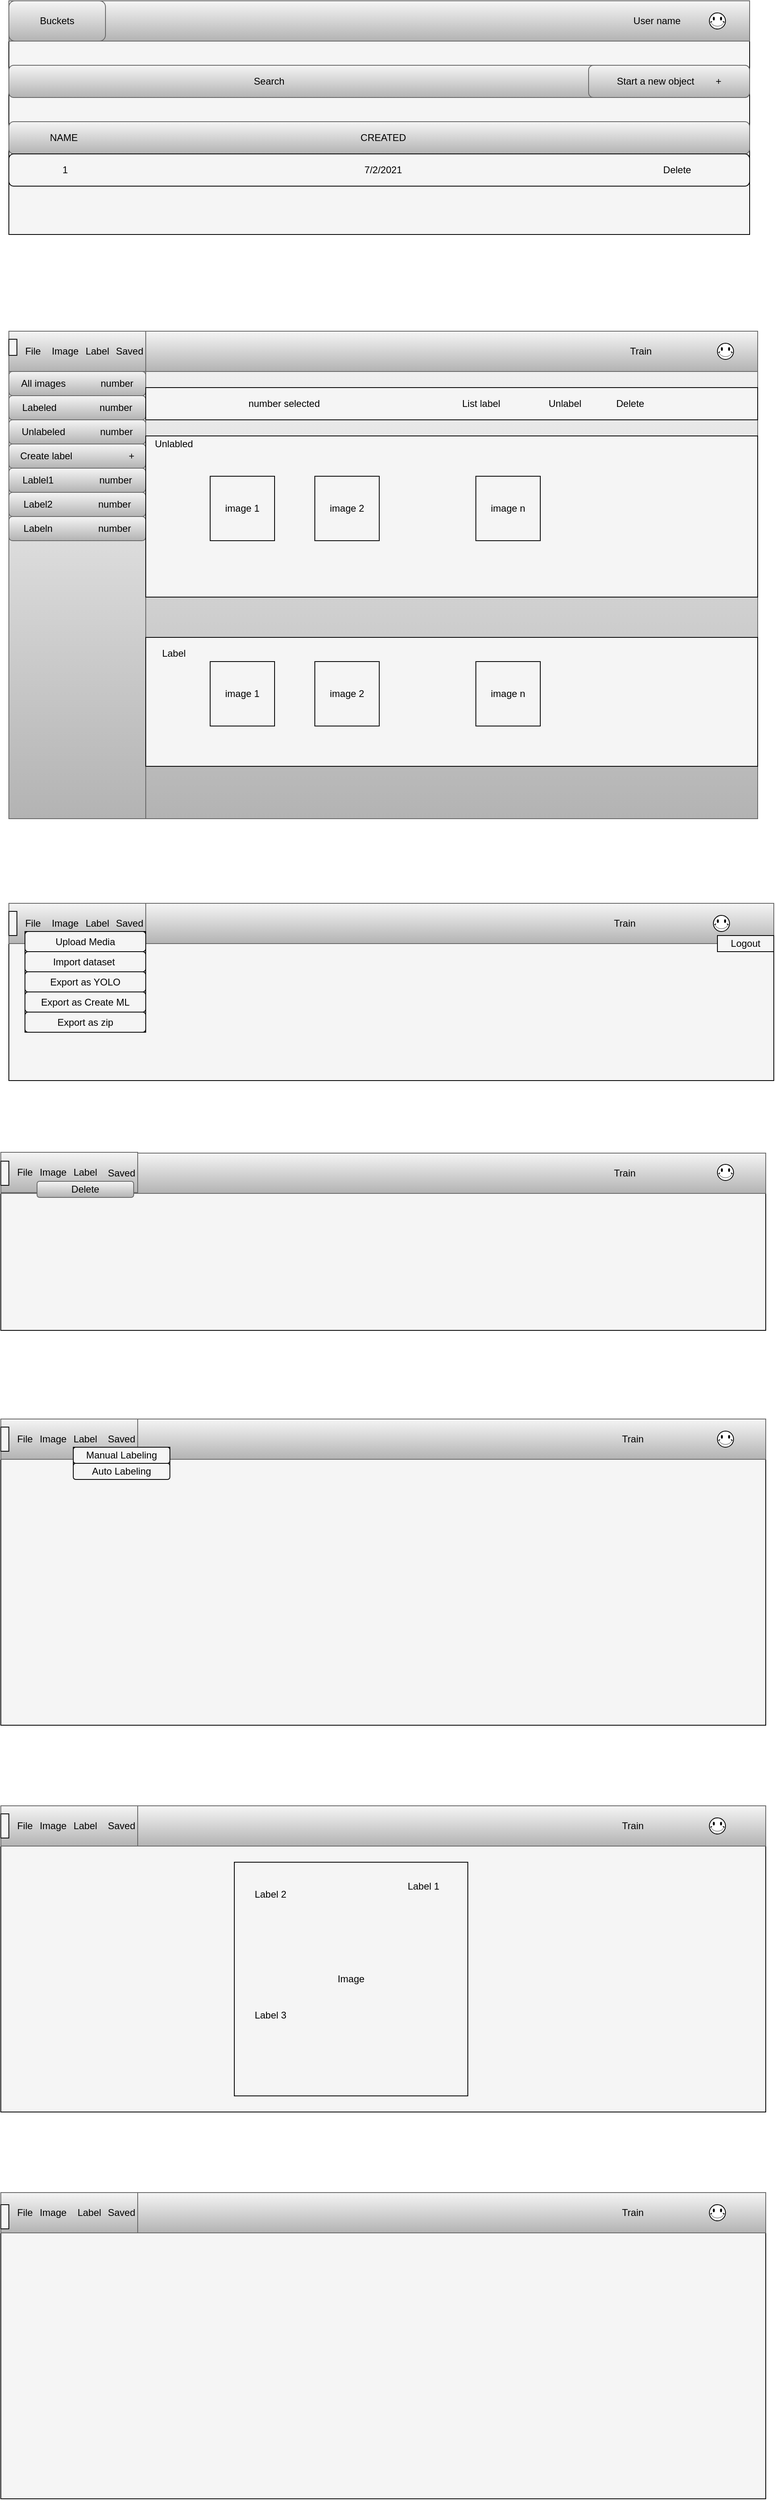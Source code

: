 <mxfile version="14.9.0" type="github">
  <diagram id="Ek6Fak7ttkQd5588zL6J" name="Page-1">
    <mxGraphModel dx="1422" dy="1963" grid="1" gridSize="10" guides="1" tooltips="1" connect="1" arrows="1" fold="1" page="1" pageScale="1" pageWidth="827" pageHeight="1169" math="0" shadow="0">
      <root>
        <mxCell id="0" />
        <mxCell id="1" parent="0" />
        <mxCell id="MTBAlzHgjly1I4JkrnfI-124" value="" style="rounded=0;whiteSpace=wrap;html=1;strokeColor=#000000;fillColor=#F5F5F5;" vertex="1" parent="1">
          <mxGeometry x="40" y="2410" width="950" height="380" as="geometry" />
        </mxCell>
        <mxCell id="MTBAlzHgjly1I4JkrnfI-125" value="" style="rounded=0;whiteSpace=wrap;html=1;gradientColor=#b3b3b3;fillColor=#f5f5f5;strokeColor=#666666;" vertex="1" parent="1">
          <mxGeometry x="40" y="2410" width="950" height="50" as="geometry" />
        </mxCell>
        <mxCell id="MTBAlzHgjly1I4JkrnfI-130" value="" style="rounded=0;whiteSpace=wrap;html=1;strokeColor=#666666;gradientColor=#b3b3b3;fillColor=#f5f5f5;" vertex="1" parent="1">
          <mxGeometry x="40" y="2410" width="170" height="50" as="geometry" />
        </mxCell>
        <mxCell id="MTBAlzHgjly1I4JkrnfI-110" value="" style="rounded=0;whiteSpace=wrap;html=1;strokeColor=#000000;fillColor=#F5F5F5;" vertex="1" parent="1">
          <mxGeometry x="40" y="1930" width="950" height="380" as="geometry" />
        </mxCell>
        <mxCell id="MTBAlzHgjly1I4JkrnfI-111" value="" style="rounded=0;whiteSpace=wrap;html=1;gradientColor=#b3b3b3;fillColor=#f5f5f5;strokeColor=#666666;" vertex="1" parent="1">
          <mxGeometry x="40" y="1930" width="950" height="50" as="geometry" />
        </mxCell>
        <mxCell id="MTBAlzHgjly1I4JkrnfI-116" value="" style="rounded=0;whiteSpace=wrap;html=1;strokeColor=#666666;gradientColor=#b3b3b3;fillColor=#f5f5f5;" vertex="1" parent="1">
          <mxGeometry x="40" y="1930" width="170" height="50" as="geometry" />
        </mxCell>
        <mxCell id="MTBAlzHgjly1I4JkrnfI-39" value="" style="rounded=0;whiteSpace=wrap;html=1;strokeColor=#000000;fillColor=#F5F5F5;" vertex="1" parent="1">
          <mxGeometry x="40" y="1120" width="950" height="220" as="geometry" />
        </mxCell>
        <mxCell id="MTBAlzHgjly1I4JkrnfI-41" value="" style="rounded=0;whiteSpace=wrap;html=1;gradientColor=#b3b3b3;fillColor=#f5f5f5;strokeColor=#666666;" vertex="1" parent="1">
          <mxGeometry x="40" y="1120" width="950" height="50" as="geometry" />
        </mxCell>
        <mxCell id="MTBAlzHgjly1I4JkrnfI-2" value="" style="rounded=0;whiteSpace=wrap;html=1;gradientColor=#b3b3b3;fillColor=#f5f5f5;strokeColor=#666666;" vertex="1" parent="1">
          <mxGeometry x="50" y="100" width="930" height="605" as="geometry" />
        </mxCell>
        <mxCell id="MTBAlzHgjly1I4JkrnfI-3" value="" style="rounded=0;whiteSpace=wrap;html=1;gradientColor=#b3b3b3;fillColor=#f5f5f5;strokeColor=#666666;" vertex="1" parent="1">
          <mxGeometry x="50" y="100" width="930" height="50" as="geometry" />
        </mxCell>
        <mxCell id="MTBAlzHgjly1I4JkrnfI-4" value="" style="rounded=0;whiteSpace=wrap;html=1;strokeColor=#666666;gradientColor=#b3b3b3;fillColor=#f5f5f5;" vertex="1" parent="1">
          <mxGeometry x="50" y="100" width="170" height="50" as="geometry" />
        </mxCell>
        <mxCell id="MTBAlzHgjly1I4JkrnfI-5" value="File" style="text;html=1;strokeColor=none;fillColor=none;align=center;verticalAlign=middle;whiteSpace=wrap;rounded=0;" vertex="1" parent="1">
          <mxGeometry x="60" y="115" width="40" height="20" as="geometry" />
        </mxCell>
        <mxCell id="MTBAlzHgjly1I4JkrnfI-6" value="Image" style="text;html=1;align=center;verticalAlign=middle;whiteSpace=wrap;rounded=0;" vertex="1" parent="1">
          <mxGeometry x="100" y="115" width="40" height="20" as="geometry" />
        </mxCell>
        <mxCell id="MTBAlzHgjly1I4JkrnfI-7" value="Saved" style="text;html=1;strokeColor=none;fillColor=none;align=center;verticalAlign=middle;whiteSpace=wrap;rounded=0;" vertex="1" parent="1">
          <mxGeometry x="180" y="115" width="40" height="20" as="geometry" />
        </mxCell>
        <mxCell id="MTBAlzHgjly1I4JkrnfI-10" value="Train" style="text;html=1;align=center;verticalAlign=middle;whiteSpace=wrap;rounded=0;" vertex="1" parent="1">
          <mxGeometry x="780" y="115" width="110" height="20" as="geometry" />
        </mxCell>
        <mxCell id="MTBAlzHgjly1I4JkrnfI-12" value="" style="verticalLabelPosition=bottom;verticalAlign=top;html=1;shape=mxgraph.basic.smiley;strokeColor=#000000;" vertex="1" parent="1">
          <mxGeometry x="930" y="115" width="20" height="20" as="geometry" />
        </mxCell>
        <mxCell id="MTBAlzHgjly1I4JkrnfI-13" value="" style="rounded=0;whiteSpace=wrap;html=1;strokeColor=#666666;gradientColor=#b3b3b3;fillColor=#F5F5F5;" vertex="1" parent="1">
          <mxGeometry x="50" y="150" width="170" height="555" as="geometry" />
        </mxCell>
        <mxCell id="MTBAlzHgjly1I4JkrnfI-14" value="All images&amp;nbsp; &amp;nbsp; &amp;nbsp; &amp;nbsp; &amp;nbsp; &amp;nbsp; &amp;nbsp;number" style="rounded=1;whiteSpace=wrap;html=1;strokeColor=#666666;gradientColor=#b3b3b3;fillColor=#f5f5f5;" vertex="1" parent="1">
          <mxGeometry x="50" y="150" width="170" height="30" as="geometry" />
        </mxCell>
        <mxCell id="MTBAlzHgjly1I4JkrnfI-15" value="Labeled&amp;nbsp; &amp;nbsp; &amp;nbsp; &amp;nbsp; &amp;nbsp; &amp;nbsp; &amp;nbsp; &amp;nbsp; number" style="rounded=1;whiteSpace=wrap;html=1;strokeColor=#666666;gradientColor=#b3b3b3;fillColor=#f5f5f5;" vertex="1" parent="1">
          <mxGeometry x="50" y="180" width="170" height="30" as="geometry" />
        </mxCell>
        <mxCell id="MTBAlzHgjly1I4JkrnfI-16" value="Unlabeled&amp;nbsp; &amp;nbsp; &amp;nbsp; &amp;nbsp; &amp;nbsp; &amp;nbsp; &amp;nbsp;number" style="rounded=1;whiteSpace=wrap;html=1;strokeColor=#666666;gradientColor=#b3b3b3;fillColor=#f5f5f5;" vertex="1" parent="1">
          <mxGeometry x="50" y="210" width="170" height="30" as="geometry" />
        </mxCell>
        <mxCell id="MTBAlzHgjly1I4JkrnfI-17" value="Create label&amp;nbsp; &amp;nbsp; &amp;nbsp; &amp;nbsp; &amp;nbsp; &amp;nbsp; &amp;nbsp; &amp;nbsp; &amp;nbsp; &amp;nbsp; &amp;nbsp;+" style="rounded=1;whiteSpace=wrap;html=1;strokeColor=#666666;gradientColor=#b3b3b3;fillColor=#f5f5f5;" vertex="1" parent="1">
          <mxGeometry x="50" y="240" width="170" height="30" as="geometry" />
        </mxCell>
        <mxCell id="MTBAlzHgjly1I4JkrnfI-18" value="Lablel1&amp;nbsp; &amp;nbsp; &amp;nbsp; &amp;nbsp; &amp;nbsp; &amp;nbsp; &amp;nbsp; &amp;nbsp; &amp;nbsp;number" style="rounded=1;whiteSpace=wrap;html=1;strokeColor=#666666;gradientColor=#b3b3b3;fillColor=#f5f5f5;" vertex="1" parent="1">
          <mxGeometry x="50" y="270" width="170" height="30" as="geometry" />
        </mxCell>
        <mxCell id="MTBAlzHgjly1I4JkrnfI-19" value="Label2&amp;nbsp; &amp;nbsp; &amp;nbsp; &amp;nbsp; &amp;nbsp; &amp;nbsp; &amp;nbsp; &amp;nbsp; &amp;nbsp;number" style="rounded=1;whiteSpace=wrap;html=1;strokeColor=#666666;gradientColor=#b3b3b3;fillColor=#f5f5f5;" vertex="1" parent="1">
          <mxGeometry x="50" y="300" width="170" height="30" as="geometry" />
        </mxCell>
        <mxCell id="MTBAlzHgjly1I4JkrnfI-20" value="Labeln&amp;nbsp; &amp;nbsp; &amp;nbsp; &amp;nbsp; &amp;nbsp; &amp;nbsp; &amp;nbsp; &amp;nbsp; &amp;nbsp;number" style="rounded=1;whiteSpace=wrap;html=1;strokeColor=#666666;gradientColor=#b3b3b3;fillColor=#f5f5f5;" vertex="1" parent="1">
          <mxGeometry x="50" y="330" width="170" height="30" as="geometry" />
        </mxCell>
        <mxCell id="MTBAlzHgjly1I4JkrnfI-21" value="" style="rounded=0;whiteSpace=wrap;html=1;strokeColor=#000000;fillColor=#F5F5F5;" vertex="1" parent="1">
          <mxGeometry x="50" y="810" width="950" height="220" as="geometry" />
        </mxCell>
        <mxCell id="MTBAlzHgjly1I4JkrnfI-23" value="" style="rounded=0;whiteSpace=wrap;html=1;gradientColor=#b3b3b3;fillColor=#f5f5f5;strokeColor=#666666;" vertex="1" parent="1">
          <mxGeometry x="50" y="810" width="950" height="50" as="geometry" />
        </mxCell>
        <mxCell id="MTBAlzHgjly1I4JkrnfI-22" value="" style="rounded=0;whiteSpace=wrap;html=1;strokeColor=#666666;gradientColor=#b3b3b3;fillColor=#f5f5f5;" vertex="1" parent="1">
          <mxGeometry x="50" y="810" width="170" height="50" as="geometry" />
        </mxCell>
        <mxCell id="MTBAlzHgjly1I4JkrnfI-24" value="Train" style="text;html=1;align=center;verticalAlign=middle;whiteSpace=wrap;rounded=0;" vertex="1" parent="1">
          <mxGeometry x="760" y="825" width="110" height="20" as="geometry" />
        </mxCell>
        <mxCell id="MTBAlzHgjly1I4JkrnfI-25" value="" style="verticalLabelPosition=bottom;verticalAlign=top;html=1;shape=mxgraph.basic.smiley;strokeColor=#000000;" vertex="1" parent="1">
          <mxGeometry x="925" y="825" width="20" height="20" as="geometry" />
        </mxCell>
        <mxCell id="MTBAlzHgjly1I4JkrnfI-38" value="" style="edgeStyle=orthogonalEdgeStyle;rounded=0;orthogonalLoop=1;jettySize=auto;html=1;" edge="1" parent="1" source="MTBAlzHgjly1I4JkrnfI-26" target="MTBAlzHgjly1I4JkrnfI-37">
          <mxGeometry relative="1" as="geometry" />
        </mxCell>
        <mxCell id="MTBAlzHgjly1I4JkrnfI-26" value="File" style="text;html=1;strokeColor=none;fillColor=none;align=center;verticalAlign=middle;whiteSpace=wrap;rounded=0;" vertex="1" parent="1">
          <mxGeometry x="60" y="825" width="40" height="20" as="geometry" />
        </mxCell>
        <mxCell id="MTBAlzHgjly1I4JkrnfI-30" value="" style="rounded=0;whiteSpace=wrap;html=1;strokeColor=#000000;fillColor=#F5F5F5;" vertex="1" parent="1">
          <mxGeometry x="70" y="845" width="150" height="125" as="geometry" />
        </mxCell>
        <mxCell id="MTBAlzHgjly1I4JkrnfI-31" value="Upload Media" style="rounded=1;whiteSpace=wrap;html=1;strokeColor=#000000;fillColor=#F5F5F5;" vertex="1" parent="1">
          <mxGeometry x="70" y="845" width="150" height="25" as="geometry" />
        </mxCell>
        <mxCell id="MTBAlzHgjly1I4JkrnfI-34" value="Export as YOLO" style="rounded=1;whiteSpace=wrap;html=1;strokeColor=#000000;fillColor=#F5F5F5;" vertex="1" parent="1">
          <mxGeometry x="70" y="895" width="150" height="25" as="geometry" />
        </mxCell>
        <mxCell id="MTBAlzHgjly1I4JkrnfI-35" value="Export as Create ML" style="rounded=1;whiteSpace=wrap;html=1;strokeColor=#000000;fillColor=#F5F5F5;" vertex="1" parent="1">
          <mxGeometry x="70" y="920" width="150" height="25" as="geometry" />
        </mxCell>
        <mxCell id="MTBAlzHgjly1I4JkrnfI-36" value="Export as zip" style="rounded=1;whiteSpace=wrap;html=1;strokeColor=#000000;fillColor=#F5F5F5;" vertex="1" parent="1">
          <mxGeometry x="70" y="945" width="150" height="25" as="geometry" />
        </mxCell>
        <mxCell id="MTBAlzHgjly1I4JkrnfI-37" value="Import dataset&amp;nbsp;" style="rounded=1;whiteSpace=wrap;html=1;strokeColor=#000000;fillColor=#F5F5F5;" vertex="1" parent="1">
          <mxGeometry x="70" y="870" width="150" height="25" as="geometry" />
        </mxCell>
        <mxCell id="MTBAlzHgjly1I4JkrnfI-40" value="" style="rounded=0;whiteSpace=wrap;html=1;strokeColor=#666666;gradientColor=#b3b3b3;fillColor=#f5f5f5;" vertex="1" parent="1">
          <mxGeometry x="40" y="1119" width="170" height="50" as="geometry" />
        </mxCell>
        <mxCell id="MTBAlzHgjly1I4JkrnfI-42" value="Train" style="text;html=1;align=center;verticalAlign=middle;whiteSpace=wrap;rounded=0;" vertex="1" parent="1">
          <mxGeometry x="760" y="1135" width="110" height="20" as="geometry" />
        </mxCell>
        <mxCell id="MTBAlzHgjly1I4JkrnfI-44" value="File" style="text;html=1;strokeColor=none;fillColor=none;align=center;verticalAlign=middle;whiteSpace=wrap;rounded=0;" vertex="1" parent="1">
          <mxGeometry x="50" y="1134" width="40" height="20" as="geometry" />
        </mxCell>
        <mxCell id="MTBAlzHgjly1I4JkrnfI-45" value="Image" style="text;html=1;align=center;verticalAlign=middle;whiteSpace=wrap;rounded=0;" vertex="1" parent="1">
          <mxGeometry x="100" y="825" width="40" height="20" as="geometry" />
        </mxCell>
        <mxCell id="MTBAlzHgjly1I4JkrnfI-46" value="Saved" style="text;html=1;strokeColor=none;fillColor=none;align=center;verticalAlign=middle;whiteSpace=wrap;rounded=0;" vertex="1" parent="1">
          <mxGeometry x="180" y="825" width="40" height="20" as="geometry" />
        </mxCell>
        <mxCell id="MTBAlzHgjly1I4JkrnfI-47" value="Image" style="text;html=1;align=center;verticalAlign=middle;whiteSpace=wrap;rounded=0;" vertex="1" parent="1">
          <mxGeometry x="85" y="1134" width="40" height="20" as="geometry" />
        </mxCell>
        <mxCell id="MTBAlzHgjly1I4JkrnfI-48" value="Saved" style="text;html=1;strokeColor=none;fillColor=none;align=center;verticalAlign=middle;whiteSpace=wrap;rounded=0;" vertex="1" parent="1">
          <mxGeometry x="170" y="1135" width="40" height="20" as="geometry" />
        </mxCell>
        <mxCell id="MTBAlzHgjly1I4JkrnfI-50" value="Delete" style="rounded=1;whiteSpace=wrap;html=1;strokeColor=#666666;fillColor=#f5f5f5;gradientColor=#b3b3b3;" vertex="1" parent="1">
          <mxGeometry x="85" y="1155" width="120" height="20" as="geometry" />
        </mxCell>
        <mxCell id="MTBAlzHgjly1I4JkrnfI-51" value="" style="rounded=0;whiteSpace=wrap;html=1;strokeColor=#000000;fillColor=#F5F5F5;" vertex="1" parent="1">
          <mxGeometry x="220" y="230" width="760" height="200" as="geometry" />
        </mxCell>
        <mxCell id="MTBAlzHgjly1I4JkrnfI-53" value="number selected&amp;nbsp; &amp;nbsp; &amp;nbsp; &amp;nbsp; &amp;nbsp; &amp;nbsp; &amp;nbsp; &amp;nbsp; &amp;nbsp; &amp;nbsp; &amp;nbsp; &amp;nbsp; &amp;nbsp; &amp;nbsp; &amp;nbsp; &amp;nbsp; &amp;nbsp; &amp;nbsp; &amp;nbsp; &amp;nbsp; &amp;nbsp; &amp;nbsp; &amp;nbsp; &amp;nbsp; &amp;nbsp; &amp;nbsp; &amp;nbsp;List label&amp;nbsp; &amp;nbsp; &amp;nbsp; &amp;nbsp; &amp;nbsp; &amp;nbsp; &amp;nbsp; &amp;nbsp; &amp;nbsp; Unlabel&amp;nbsp; &amp;nbsp; &amp;nbsp; &amp;nbsp; &amp;nbsp; &amp;nbsp; &amp;nbsp;Delete&amp;nbsp; &amp;nbsp;&amp;nbsp;" style="rounded=0;whiteSpace=wrap;html=1;strokeColor=#000000;fillColor=#F5F5F5;" vertex="1" parent="1">
          <mxGeometry x="220" y="170" width="760" height="40" as="geometry" />
        </mxCell>
        <mxCell id="MTBAlzHgjly1I4JkrnfI-54" value="Unlabled" style="text;html=1;strokeColor=none;fillColor=none;align=center;verticalAlign=middle;whiteSpace=wrap;rounded=0;" vertex="1" parent="1">
          <mxGeometry x="230" y="230" width="50" height="20" as="geometry" />
        </mxCell>
        <mxCell id="MTBAlzHgjly1I4JkrnfI-55" value="image 1" style="whiteSpace=wrap;html=1;aspect=fixed;strokeColor=#000000;fillColor=#F5F5F5;" vertex="1" parent="1">
          <mxGeometry x="300" y="280" width="80" height="80" as="geometry" />
        </mxCell>
        <mxCell id="MTBAlzHgjly1I4JkrnfI-56" value="image 2" style="whiteSpace=wrap;html=1;aspect=fixed;strokeColor=#000000;fillColor=#F5F5F5;" vertex="1" parent="1">
          <mxGeometry x="430" y="280" width="80" height="80" as="geometry" />
        </mxCell>
        <mxCell id="MTBAlzHgjly1I4JkrnfI-58" value="image n" style="whiteSpace=wrap;html=1;aspect=fixed;strokeColor=#000000;fillColor=#F5F5F5;" vertex="1" parent="1">
          <mxGeometry x="630" y="280" width="80" height="80" as="geometry" />
        </mxCell>
        <mxCell id="MTBAlzHgjly1I4JkrnfI-60" value="" style="rounded=0;whiteSpace=wrap;html=1;strokeColor=#000000;fillColor=#F5F5F5;" vertex="1" parent="1">
          <mxGeometry x="220" y="480" width="760" height="160" as="geometry" />
        </mxCell>
        <mxCell id="MTBAlzHgjly1I4JkrnfI-61" value="Label" style="text;html=1;strokeColor=none;fillColor=none;align=center;verticalAlign=middle;whiteSpace=wrap;rounded=0;" vertex="1" parent="1">
          <mxGeometry x="230" y="490" width="50" height="20" as="geometry" />
        </mxCell>
        <mxCell id="MTBAlzHgjly1I4JkrnfI-62" value="image 1" style="whiteSpace=wrap;html=1;aspect=fixed;strokeColor=#000000;fillColor=#F5F5F5;" vertex="1" parent="1">
          <mxGeometry x="300" y="510" width="80" height="80" as="geometry" />
        </mxCell>
        <mxCell id="MTBAlzHgjly1I4JkrnfI-63" value="image 2" style="whiteSpace=wrap;html=1;aspect=fixed;strokeColor=#000000;fillColor=#F5F5F5;" vertex="1" parent="1">
          <mxGeometry x="430" y="510" width="80" height="80" as="geometry" />
        </mxCell>
        <mxCell id="MTBAlzHgjly1I4JkrnfI-64" value="image n" style="whiteSpace=wrap;html=1;aspect=fixed;strokeColor=#000000;fillColor=#F5F5F5;" vertex="1" parent="1">
          <mxGeometry x="630" y="510" width="80" height="80" as="geometry" />
        </mxCell>
        <mxCell id="MTBAlzHgjly1I4JkrnfI-65" value="" style="rounded=0;whiteSpace=wrap;html=1;strokeColor=#000000;fillColor=#F5F5F5;" vertex="1" parent="1">
          <mxGeometry x="40" y="1450" width="950" height="380" as="geometry" />
        </mxCell>
        <mxCell id="MTBAlzHgjly1I4JkrnfI-66" value="" style="rounded=0;whiteSpace=wrap;html=1;gradientColor=#b3b3b3;fillColor=#f5f5f5;strokeColor=#666666;" vertex="1" parent="1">
          <mxGeometry x="40" y="1450" width="950" height="50" as="geometry" />
        </mxCell>
        <mxCell id="MTBAlzHgjly1I4JkrnfI-67" value="Train" style="text;html=1;align=center;verticalAlign=middle;whiteSpace=wrap;rounded=0;" vertex="1" parent="1">
          <mxGeometry x="770" y="1465" width="110" height="20" as="geometry" />
        </mxCell>
        <mxCell id="MTBAlzHgjly1I4JkrnfI-69" value="" style="rounded=0;whiteSpace=wrap;html=1;strokeColor=#666666;gradientColor=#b3b3b3;fillColor=#f5f5f5;" vertex="1" parent="1">
          <mxGeometry x="40" y="1450" width="170" height="50" as="geometry" />
        </mxCell>
        <mxCell id="MTBAlzHgjly1I4JkrnfI-70" value="File" style="text;html=1;strokeColor=none;fillColor=none;align=center;verticalAlign=middle;whiteSpace=wrap;rounded=0;" vertex="1" parent="1">
          <mxGeometry x="50" y="1465" width="40" height="20" as="geometry" />
        </mxCell>
        <mxCell id="MTBAlzHgjly1I4JkrnfI-71" value="Image" style="text;html=1;align=center;verticalAlign=middle;whiteSpace=wrap;rounded=0;" vertex="1" parent="1">
          <mxGeometry x="85" y="1465" width="40" height="20" as="geometry" />
        </mxCell>
        <mxCell id="MTBAlzHgjly1I4JkrnfI-72" value="Saved" style="text;html=1;strokeColor=none;fillColor=none;align=center;verticalAlign=middle;whiteSpace=wrap;rounded=0;" vertex="1" parent="1">
          <mxGeometry x="170" y="1465" width="40" height="20" as="geometry" />
        </mxCell>
        <mxCell id="MTBAlzHgjly1I4JkrnfI-74" value="Logout" style="rounded=0;whiteSpace=wrap;html=1;strokeColor=#000000;fillColor=#F5F5F5;" vertex="1" parent="1">
          <mxGeometry x="930" y="850" width="70" height="20" as="geometry" />
        </mxCell>
        <mxCell id="MTBAlzHgjly1I4JkrnfI-75" value="" style="verticalLabelPosition=bottom;verticalAlign=top;html=1;shape=mxgraph.basic.smiley;strokeColor=#000000;" vertex="1" parent="1">
          <mxGeometry x="930" y="1134" width="20" height="20" as="geometry" />
        </mxCell>
        <mxCell id="MTBAlzHgjly1I4JkrnfI-76" value="" style="verticalLabelPosition=bottom;verticalAlign=top;html=1;shape=mxgraph.basic.smiley;strokeColor=#000000;" vertex="1" parent="1">
          <mxGeometry x="930" y="1465" width="20" height="20" as="geometry" />
        </mxCell>
        <mxCell id="MTBAlzHgjly1I4JkrnfI-77" value="" style="rounded=0;whiteSpace=wrap;html=1;strokeColor=#000000;fillColor=#F5F5F5;" vertex="1" parent="1">
          <mxGeometry x="50" y="-310" width="920" height="290" as="geometry" />
        </mxCell>
        <mxCell id="MTBAlzHgjly1I4JkrnfI-78" value="" style="rounded=0;whiteSpace=wrap;html=1;strokeColor=#000000;fillColor=#F5F5F5;" vertex="1" parent="1">
          <mxGeometry x="50" y="110" width="10" height="20" as="geometry" />
        </mxCell>
        <mxCell id="MTBAlzHgjly1I4JkrnfI-81" value="" style="rounded=0;whiteSpace=wrap;html=1;strokeColor=#666666;fillColor=#f5f5f5;gradientColor=#b3b3b3;" vertex="1" parent="1">
          <mxGeometry x="50" y="-310" width="920" height="50" as="geometry" />
        </mxCell>
        <mxCell id="MTBAlzHgjly1I4JkrnfI-82" value="Buckets" style="rounded=1;whiteSpace=wrap;html=1;strokeColor=#666666;fillColor=#f5f5f5;gradientColor=#b3b3b3;" vertex="1" parent="1">
          <mxGeometry x="50" y="-310" width="120" height="50" as="geometry" />
        </mxCell>
        <mxCell id="MTBAlzHgjly1I4JkrnfI-83" value="" style="verticalLabelPosition=bottom;verticalAlign=top;html=1;shape=mxgraph.basic.smiley;strokeColor=#000000;" vertex="1" parent="1">
          <mxGeometry x="920" y="-295" width="20" height="20" as="geometry" />
        </mxCell>
        <mxCell id="MTBAlzHgjly1I4JkrnfI-84" value="User name" style="text;html=1;strokeColor=none;fillColor=none;align=center;verticalAlign=middle;whiteSpace=wrap;rounded=0;" vertex="1" parent="1">
          <mxGeometry x="820" y="-295" width="70" height="20" as="geometry" />
        </mxCell>
        <mxCell id="MTBAlzHgjly1I4JkrnfI-85" value="Search&amp;nbsp; &amp;nbsp; &amp;nbsp; &amp;nbsp; &amp;nbsp; &amp;nbsp; &amp;nbsp; &amp;nbsp; &amp;nbsp; &amp;nbsp; &amp;nbsp; &amp;nbsp; &amp;nbsp; &amp;nbsp; &amp;nbsp; &amp;nbsp; &amp;nbsp; &amp;nbsp; &amp;nbsp; &amp;nbsp; &amp;nbsp; &amp;nbsp; &amp;nbsp; &amp;nbsp; &amp;nbsp; &amp;nbsp; &amp;nbsp; &amp;nbsp; &amp;nbsp; &amp;nbsp; &amp;nbsp; &amp;nbsp; &amp;nbsp; &amp;nbsp; &amp;nbsp; &amp;nbsp; &amp;nbsp; &amp;nbsp; &amp;nbsp; &amp;nbsp; &amp;nbsp;&amp;nbsp;" style="rounded=1;whiteSpace=wrap;html=1;strokeColor=#666666;fillColor=#f5f5f5;gradientColor=#b3b3b3;" vertex="1" parent="1">
          <mxGeometry x="50" y="-230" width="920" height="40" as="geometry" />
        </mxCell>
        <mxCell id="MTBAlzHgjly1I4JkrnfI-87" value="Start a new object&amp;nbsp; &amp;nbsp; &amp;nbsp; &amp;nbsp; +" style="rounded=1;whiteSpace=wrap;html=1;strokeColor=#666666;fillColor=#f5f5f5;gradientColor=#b3b3b3;" vertex="1" parent="1">
          <mxGeometry x="770" y="-230" width="200" height="40" as="geometry" />
        </mxCell>
        <mxCell id="MTBAlzHgjly1I4JkrnfI-88" value="" style="rounded=1;whiteSpace=wrap;html=1;strokeColor=#666666;fillColor=#f5f5f5;gradientColor=#b3b3b3;" vertex="1" parent="1">
          <mxGeometry x="50" y="-160" width="920" height="40" as="geometry" />
        </mxCell>
        <mxCell id="MTBAlzHgjly1I4JkrnfI-89" value="NAME&amp;nbsp;" style="text;html=1;strokeColor=none;fillColor=none;align=center;verticalAlign=middle;whiteSpace=wrap;rounded=0;" vertex="1" parent="1">
          <mxGeometry x="100" y="-150" width="40" height="20" as="geometry" />
        </mxCell>
        <mxCell id="MTBAlzHgjly1I4JkrnfI-90" value="CREATED" style="text;html=1;strokeColor=none;fillColor=none;align=center;verticalAlign=middle;whiteSpace=wrap;rounded=0;" vertex="1" parent="1">
          <mxGeometry x="495" y="-150" width="40" height="20" as="geometry" />
        </mxCell>
        <mxCell id="MTBAlzHgjly1I4JkrnfI-91" value="" style="rounded=1;whiteSpace=wrap;html=1;strokeColor=#000000;fillColor=#F5F5F5;" vertex="1" parent="1">
          <mxGeometry x="50" y="-120" width="920" height="40" as="geometry" />
        </mxCell>
        <mxCell id="MTBAlzHgjly1I4JkrnfI-92" value="1" style="text;html=1;strokeColor=none;fillColor=none;align=center;verticalAlign=middle;whiteSpace=wrap;rounded=0;" vertex="1" parent="1">
          <mxGeometry x="100" y="-110" width="40" height="20" as="geometry" />
        </mxCell>
        <mxCell id="MTBAlzHgjly1I4JkrnfI-93" value="7/2/2021" style="text;html=1;strokeColor=none;fillColor=none;align=center;verticalAlign=middle;whiteSpace=wrap;rounded=0;" vertex="1" parent="1">
          <mxGeometry x="495" y="-110" width="40" height="20" as="geometry" />
        </mxCell>
        <mxCell id="MTBAlzHgjly1I4JkrnfI-95" value="Delete" style="text;html=1;strokeColor=none;fillColor=none;align=center;verticalAlign=middle;whiteSpace=wrap;rounded=0;" vertex="1" parent="1">
          <mxGeometry x="860" y="-110" width="40" height="20" as="geometry" />
        </mxCell>
        <mxCell id="MTBAlzHgjly1I4JkrnfI-97" value="Label" style="text;html=1;strokeColor=none;fillColor=none;align=center;verticalAlign=middle;whiteSpace=wrap;rounded=0;" vertex="1" parent="1">
          <mxGeometry x="140" y="115" width="40" height="20" as="geometry" />
        </mxCell>
        <mxCell id="MTBAlzHgjly1I4JkrnfI-99" value="Label" style="text;html=1;align=center;verticalAlign=middle;whiteSpace=wrap;rounded=0;" vertex="1" parent="1">
          <mxGeometry x="140" y="825" width="40" height="20" as="geometry" />
        </mxCell>
        <mxCell id="MTBAlzHgjly1I4JkrnfI-102" value="" style="rounded=0;whiteSpace=wrap;html=1;strokeColor=#000000;fillColor=#F5F5F5;" vertex="1" parent="1">
          <mxGeometry x="40" y="1460" width="10" height="30" as="geometry" />
        </mxCell>
        <mxCell id="MTBAlzHgjly1I4JkrnfI-103" value="" style="rounded=0;whiteSpace=wrap;html=1;strokeColor=#000000;fillColor=#F5F5F5;" vertex="1" parent="1">
          <mxGeometry x="50" y="820" width="10" height="30" as="geometry" />
        </mxCell>
        <mxCell id="MTBAlzHgjly1I4JkrnfI-104" value="" style="rounded=0;whiteSpace=wrap;html=1;strokeColor=#000000;fillColor=#F5F5F5;" vertex="1" parent="1">
          <mxGeometry x="40" y="1130" width="10" height="30" as="geometry" />
        </mxCell>
        <mxCell id="MTBAlzHgjly1I4JkrnfI-105" value="Label" style="text;html=1;strokeColor=none;fillColor=none;align=center;verticalAlign=middle;whiteSpace=wrap;rounded=0;" vertex="1" parent="1">
          <mxGeometry x="125" y="1134" width="40" height="20" as="geometry" />
        </mxCell>
        <mxCell id="MTBAlzHgjly1I4JkrnfI-106" value="Label" style="text;html=1;align=center;verticalAlign=middle;whiteSpace=wrap;rounded=0;" vertex="1" parent="1">
          <mxGeometry x="125" y="1465" width="40" height="20" as="geometry" />
        </mxCell>
        <mxCell id="MTBAlzHgjly1I4JkrnfI-107" value="" style="rounded=0;whiteSpace=wrap;html=1;strokeColor=#000000;fillColor=#F5F5F5;" vertex="1" parent="1">
          <mxGeometry x="130" y="1485" width="120" height="35" as="geometry" />
        </mxCell>
        <mxCell id="MTBAlzHgjly1I4JkrnfI-108" value="Manual Labeling" style="rounded=1;whiteSpace=wrap;html=1;strokeColor=#000000;fillColor=#F5F5F5;" vertex="1" parent="1">
          <mxGeometry x="130" y="1485" width="120" height="20" as="geometry" />
        </mxCell>
        <mxCell id="MTBAlzHgjly1I4JkrnfI-109" value="Auto Labeling" style="rounded=1;whiteSpace=wrap;html=1;strokeColor=#000000;fillColor=#F5F5F5;" vertex="1" parent="1">
          <mxGeometry x="130" y="1505" width="120" height="20" as="geometry" />
        </mxCell>
        <mxCell id="MTBAlzHgjly1I4JkrnfI-112" value="Train" style="text;html=1;align=center;verticalAlign=middle;whiteSpace=wrap;rounded=0;" vertex="1" parent="1">
          <mxGeometry x="770" y="1945" width="110" height="20" as="geometry" />
        </mxCell>
        <mxCell id="MTBAlzHgjly1I4JkrnfI-113" value="" style="verticalLabelPosition=bottom;verticalAlign=top;html=1;shape=mxgraph.basic.smiley;strokeColor=#000000;" vertex="1" parent="1">
          <mxGeometry x="920" y="1945" width="20" height="20" as="geometry" />
        </mxCell>
        <mxCell id="MTBAlzHgjly1I4JkrnfI-114" value="" style="rounded=0;whiteSpace=wrap;html=1;strokeColor=#000000;fillColor=#F5F5F5;" vertex="1" parent="1">
          <mxGeometry x="40" y="1940" width="10" height="30" as="geometry" />
        </mxCell>
        <mxCell id="MTBAlzHgjly1I4JkrnfI-115" value="File" style="text;html=1;strokeColor=none;fillColor=none;align=center;verticalAlign=middle;whiteSpace=wrap;rounded=0;" vertex="1" parent="1">
          <mxGeometry x="50" y="1945" width="40" height="20" as="geometry" />
        </mxCell>
        <mxCell id="MTBAlzHgjly1I4JkrnfI-117" value="Image" style="text;html=1;align=center;verticalAlign=middle;whiteSpace=wrap;rounded=0;" vertex="1" parent="1">
          <mxGeometry x="85" y="1945" width="40" height="20" as="geometry" />
        </mxCell>
        <mxCell id="MTBAlzHgjly1I4JkrnfI-118" value="Label" style="text;html=1;align=center;verticalAlign=middle;whiteSpace=wrap;rounded=0;" vertex="1" parent="1">
          <mxGeometry x="125" y="1945" width="40" height="20" as="geometry" />
        </mxCell>
        <mxCell id="MTBAlzHgjly1I4JkrnfI-119" value="Saved" style="text;html=1;strokeColor=none;fillColor=none;align=center;verticalAlign=middle;whiteSpace=wrap;rounded=0;" vertex="1" parent="1">
          <mxGeometry x="170" y="1945" width="40" height="20" as="geometry" />
        </mxCell>
        <mxCell id="MTBAlzHgjly1I4JkrnfI-120" value="Image" style="whiteSpace=wrap;html=1;aspect=fixed;strokeColor=#000000;fillColor=#F5F5F5;" vertex="1" parent="1">
          <mxGeometry x="330" y="2000" width="290" height="290" as="geometry" />
        </mxCell>
        <mxCell id="MTBAlzHgjly1I4JkrnfI-121" value="Label 1" style="text;html=1;strokeColor=none;fillColor=none;align=center;verticalAlign=middle;whiteSpace=wrap;rounded=0;" vertex="1" parent="1">
          <mxGeometry x="540" y="2020" width="50" height="20" as="geometry" />
        </mxCell>
        <mxCell id="MTBAlzHgjly1I4JkrnfI-122" value="Label 2" style="text;html=1;strokeColor=none;fillColor=none;align=center;verticalAlign=middle;whiteSpace=wrap;rounded=0;" vertex="1" parent="1">
          <mxGeometry x="350" y="2030" width="50" height="20" as="geometry" />
        </mxCell>
        <mxCell id="MTBAlzHgjly1I4JkrnfI-123" value="Label 3" style="text;html=1;strokeColor=none;fillColor=none;align=center;verticalAlign=middle;whiteSpace=wrap;rounded=0;" vertex="1" parent="1">
          <mxGeometry x="350" y="2180" width="50" height="20" as="geometry" />
        </mxCell>
        <mxCell id="MTBAlzHgjly1I4JkrnfI-126" value="Train" style="text;html=1;align=center;verticalAlign=middle;whiteSpace=wrap;rounded=0;" vertex="1" parent="1">
          <mxGeometry x="770" y="2425" width="110" height="20" as="geometry" />
        </mxCell>
        <mxCell id="MTBAlzHgjly1I4JkrnfI-127" value="" style="verticalLabelPosition=bottom;verticalAlign=top;html=1;shape=mxgraph.basic.smiley;strokeColor=#000000;" vertex="1" parent="1">
          <mxGeometry x="920" y="2425" width="20" height="20" as="geometry" />
        </mxCell>
        <mxCell id="MTBAlzHgjly1I4JkrnfI-128" value="" style="rounded=0;whiteSpace=wrap;html=1;strokeColor=#000000;fillColor=#F5F5F5;" vertex="1" parent="1">
          <mxGeometry x="40" y="2425" width="10" height="30" as="geometry" />
        </mxCell>
        <mxCell id="MTBAlzHgjly1I4JkrnfI-129" value="File" style="text;html=1;strokeColor=none;fillColor=none;align=center;verticalAlign=middle;whiteSpace=wrap;rounded=0;" vertex="1" parent="1">
          <mxGeometry x="50" y="2425" width="40" height="20" as="geometry" />
        </mxCell>
        <mxCell id="MTBAlzHgjly1I4JkrnfI-131" value="Image" style="text;html=1;align=center;verticalAlign=middle;whiteSpace=wrap;rounded=0;" vertex="1" parent="1">
          <mxGeometry x="85" y="2425" width="40" height="20" as="geometry" />
        </mxCell>
        <mxCell id="MTBAlzHgjly1I4JkrnfI-133" value="Label" style="text;html=1;align=center;verticalAlign=middle;whiteSpace=wrap;rounded=0;" vertex="1" parent="1">
          <mxGeometry x="130" y="2425" width="40" height="20" as="geometry" />
        </mxCell>
        <mxCell id="MTBAlzHgjly1I4JkrnfI-134" value="Saved" style="text;html=1;strokeColor=none;fillColor=none;align=center;verticalAlign=middle;whiteSpace=wrap;rounded=0;" vertex="1" parent="1">
          <mxGeometry x="170" y="2425" width="40" height="20" as="geometry" />
        </mxCell>
      </root>
    </mxGraphModel>
  </diagram>
</mxfile>
